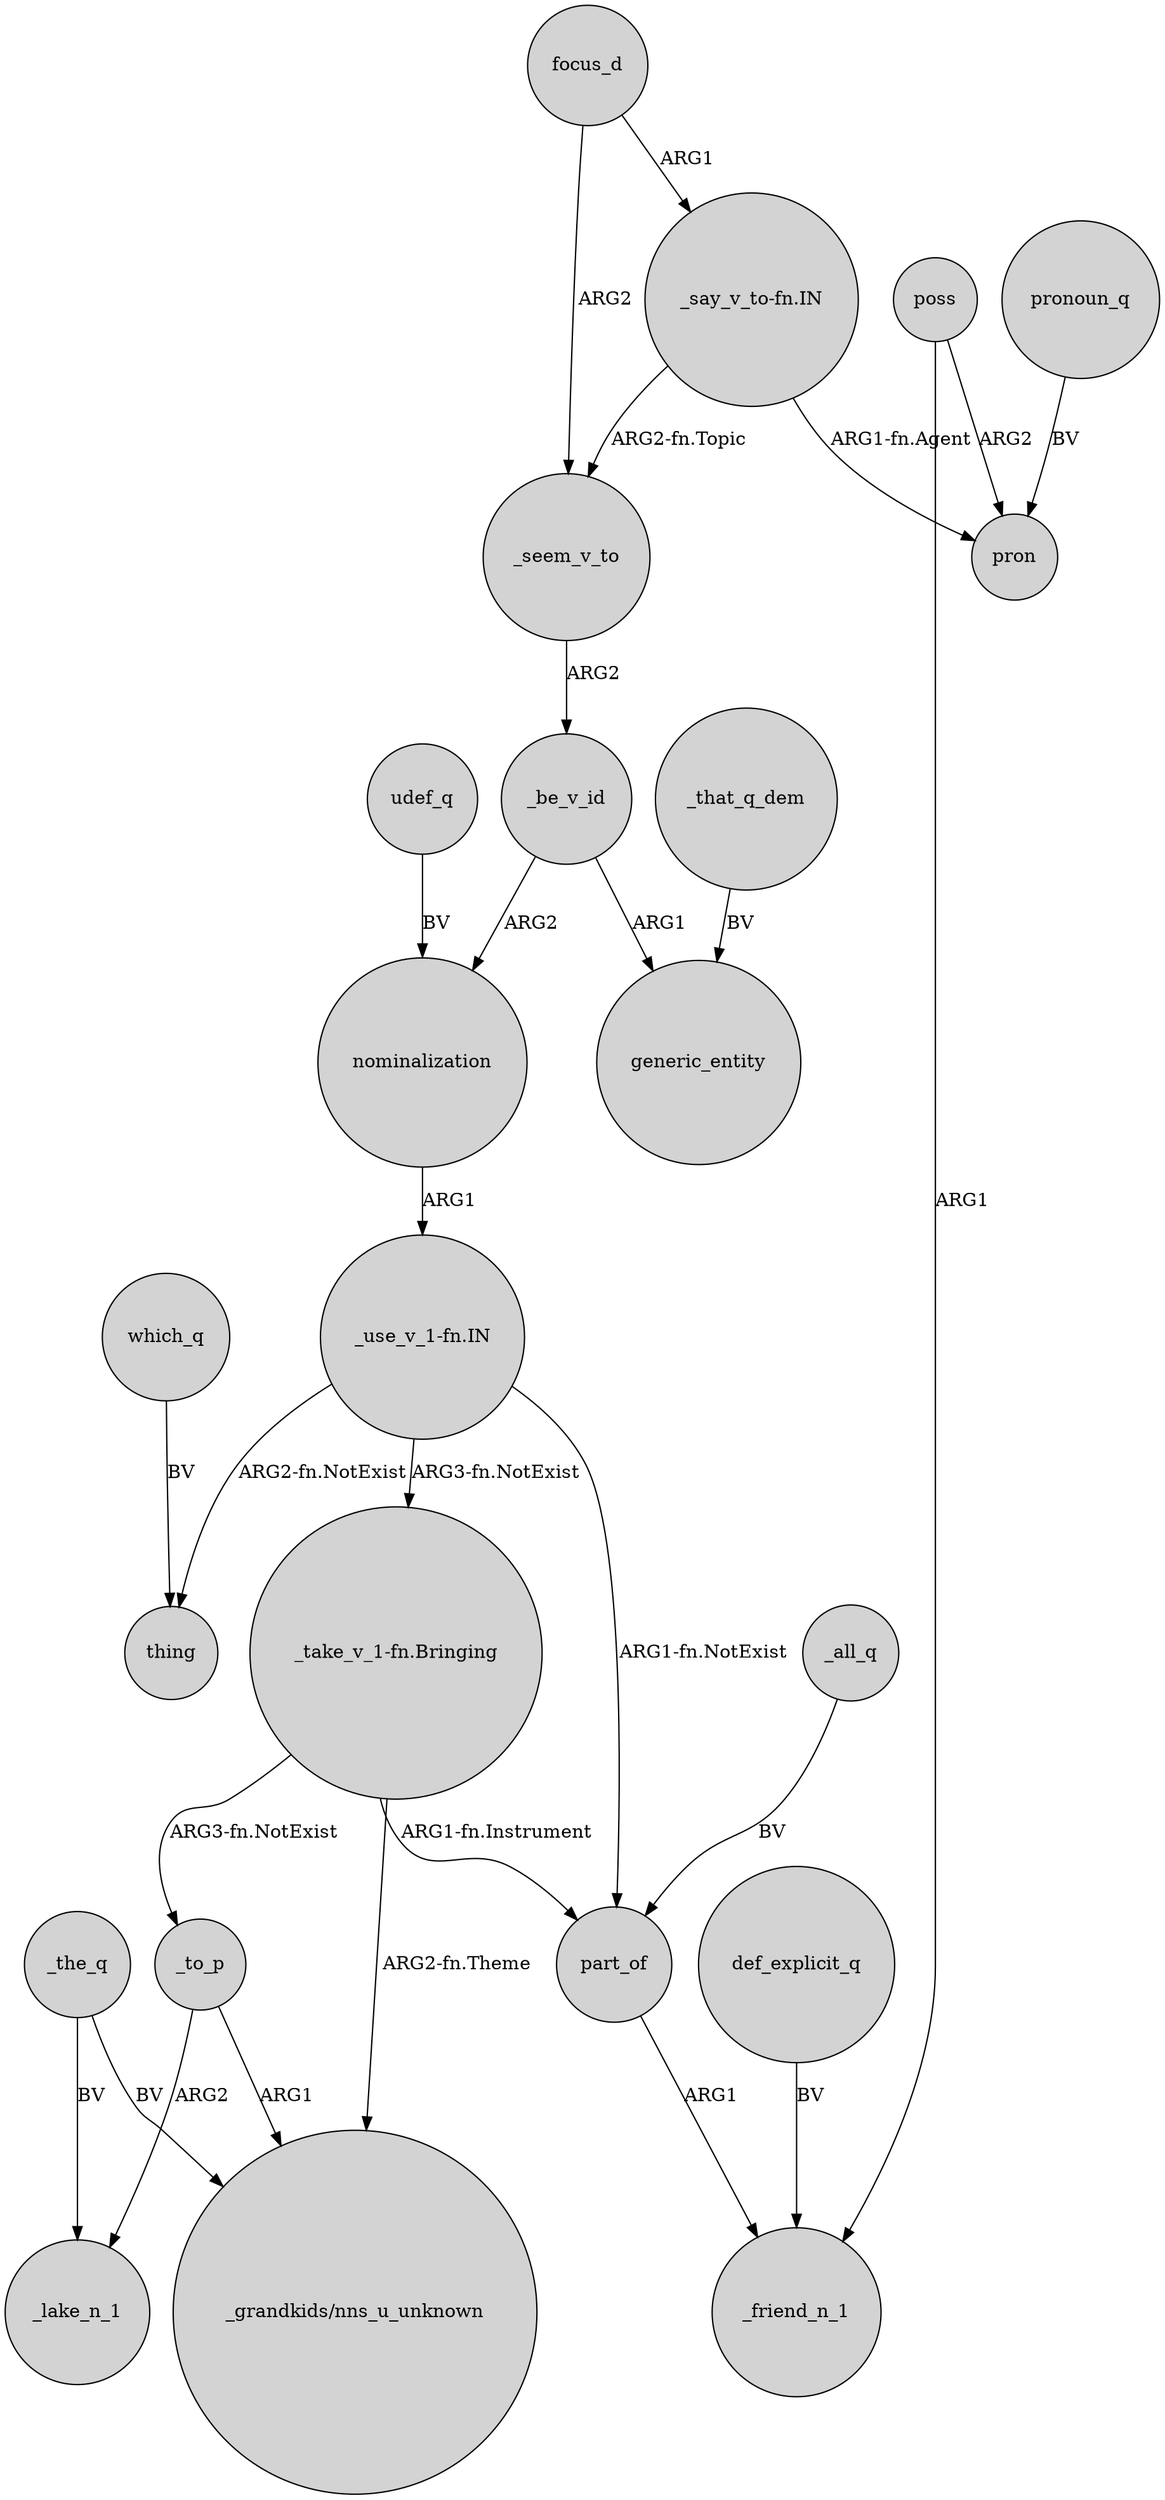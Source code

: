 digraph {
	node [shape=circle style=filled]
	_all_q -> part_of [label=BV]
	poss -> pron [label=ARG2]
	_the_q -> "_grandkids/nns_u_unknown" [label=BV]
	_that_q_dem -> generic_entity [label=BV]
	focus_d -> _seem_v_to [label=ARG2]
	"_take_v_1-fn.Bringing" -> _to_p [label="ARG3-fn.NotExist"]
	poss -> _friend_n_1 [label=ARG1]
	_be_v_id -> generic_entity [label=ARG1]
	_the_q -> _lake_n_1 [label=BV]
	focus_d -> "_say_v_to-fn.IN" [label=ARG1]
	_seem_v_to -> _be_v_id [label=ARG2]
	pronoun_q -> pron [label=BV]
	part_of -> _friend_n_1 [label=ARG1]
	_be_v_id -> nominalization [label=ARG2]
	"_use_v_1-fn.IN" -> part_of [label="ARG1-fn.NotExist"]
	udef_q -> nominalization [label=BV]
	"_say_v_to-fn.IN" -> pron [label="ARG1-fn.Agent"]
	"_use_v_1-fn.IN" -> "_take_v_1-fn.Bringing" [label="ARG3-fn.NotExist"]
	"_take_v_1-fn.Bringing" -> "_grandkids/nns_u_unknown" [label="ARG2-fn.Theme"]
	"_use_v_1-fn.IN" -> thing [label="ARG2-fn.NotExist"]
	"_take_v_1-fn.Bringing" -> part_of [label="ARG1-fn.Instrument"]
	def_explicit_q -> _friend_n_1 [label=BV]
	"_say_v_to-fn.IN" -> _seem_v_to [label="ARG2-fn.Topic"]
	_to_p -> _lake_n_1 [label=ARG2]
	nominalization -> "_use_v_1-fn.IN" [label=ARG1]
	which_q -> thing [label=BV]
	_to_p -> "_grandkids/nns_u_unknown" [label=ARG1]
}
